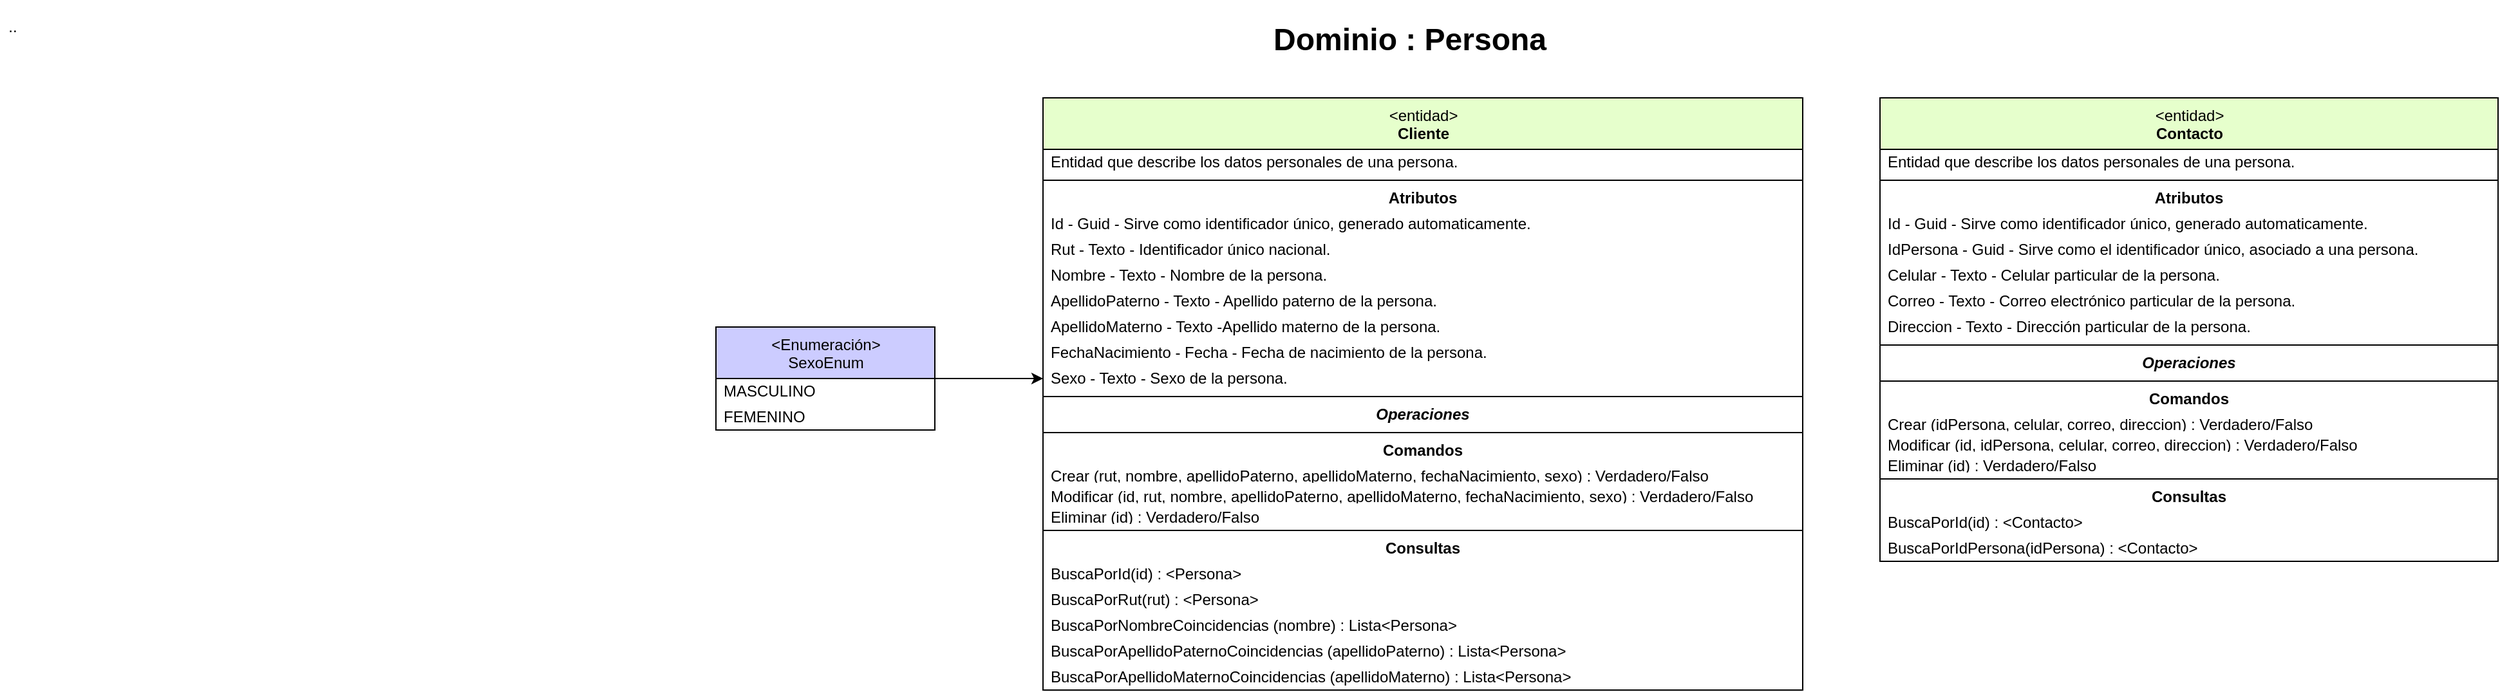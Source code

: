 <mxfile version="22.1.11" type="device">
  <diagram id="axaJpA255Qp3xF8ieOo0" name="Dominio Transitos">
    <mxGraphModel dx="2620" dy="669" grid="1" gridSize="10" guides="1" tooltips="1" connect="1" arrows="1" fold="1" page="1" pageScale="1" pageWidth="1169" pageHeight="827" math="0" shadow="0">
      <root>
        <mxCell id="0" />
        <mxCell id="1" parent="0" />
        <mxCell id="pYLswrqZYhPvGG6OncnL-1" value="&amp;lt;entidad&amp;gt;&lt;br&gt;&lt;b&gt;Cliente&lt;/b&gt;" style="swimlane;fontStyle=0;align=center;verticalAlign=top;childLayout=stackLayout;horizontal=1;startSize=40;horizontalStack=0;resizeParent=1;resizeParentMax=0;resizeLast=0;collapsible=0;marginBottom=0;html=1;fillColor=#E6FFCC;" parent="1" vertex="1">
          <mxGeometry x="-330" y="90" width="590" height="460" as="geometry" />
        </mxCell>
        <mxCell id="pYLswrqZYhPvGG6OncnL-85" value="Entidad que describe los datos personales de una persona." style="text;html=1;strokeColor=none;fillColor=none;align=left;verticalAlign=middle;spacingLeft=4;spacingRight=4;overflow=hidden;rotatable=0;points=[[0,0.5],[1,0.5]];portConstraint=eastwest;" parent="pYLswrqZYhPvGG6OncnL-1" vertex="1">
          <mxGeometry y="40" width="590" height="20" as="geometry" />
        </mxCell>
        <mxCell id="pYLswrqZYhPvGG6OncnL-84" value="" style="line;strokeWidth=1;fillColor=none;align=left;verticalAlign=middle;spacingTop=-1;spacingLeft=3;spacingRight=3;rotatable=0;labelPosition=right;points=[];portConstraint=eastwest;" parent="pYLswrqZYhPvGG6OncnL-1" vertex="1">
          <mxGeometry y="60" width="590" height="8" as="geometry" />
        </mxCell>
        <mxCell id="pYLswrqZYhPvGG6OncnL-2" value="&lt;b&gt;Atributos&lt;/b&gt;" style="text;html=1;strokeColor=none;fillColor=none;align=center;verticalAlign=middle;spacingLeft=4;spacingRight=4;overflow=hidden;rotatable=0;points=[[0,0.5],[1,0.5]];portConstraint=eastwest;" parent="pYLswrqZYhPvGG6OncnL-1" vertex="1">
          <mxGeometry y="68" width="590" height="20" as="geometry" />
        </mxCell>
        <mxCell id="JHnltL8-nJGzwgej-gKU-2" value="Id - Guid - Sirve como identificador único, generado automaticamente." style="text;html=1;strokeColor=none;fillColor=none;align=left;verticalAlign=middle;spacingLeft=4;spacingRight=4;overflow=hidden;rotatable=0;points=[[0,0.5],[1,0.5]];portConstraint=eastwest;" parent="pYLswrqZYhPvGG6OncnL-1" vertex="1">
          <mxGeometry y="88" width="590" height="20" as="geometry" />
        </mxCell>
        <mxCell id="pYLswrqZYhPvGG6OncnL-11" value="Rut - Texto - Identificador único nacional." style="text;html=1;strokeColor=none;fillColor=none;align=left;verticalAlign=middle;spacingLeft=4;spacingRight=4;overflow=hidden;rotatable=0;points=[[0,0.5],[1,0.5]];portConstraint=eastwest;" parent="pYLswrqZYhPvGG6OncnL-1" vertex="1">
          <mxGeometry y="108" width="590" height="20" as="geometry" />
        </mxCell>
        <mxCell id="EbXu0sz_ChYEm4_ZpIHF-2" value="Nombre&amp;nbsp;- Texto - Nombre de la persona." style="text;html=1;strokeColor=none;fillColor=none;align=left;verticalAlign=middle;spacingLeft=4;spacingRight=4;overflow=hidden;rotatable=0;points=[[0,0.5],[1,0.5]];portConstraint=eastwest;" vertex="1" parent="pYLswrqZYhPvGG6OncnL-1">
          <mxGeometry y="128" width="590" height="20" as="geometry" />
        </mxCell>
        <mxCell id="EbXu0sz_ChYEm4_ZpIHF-1" value="ApellidoPaterno&amp;nbsp;- Texto - Apellido paterno de la persona." style="text;html=1;strokeColor=none;fillColor=none;align=left;verticalAlign=middle;spacingLeft=4;spacingRight=4;overflow=hidden;rotatable=0;points=[[0,0.5],[1,0.5]];portConstraint=eastwest;" vertex="1" parent="pYLswrqZYhPvGG6OncnL-1">
          <mxGeometry y="148" width="590" height="20" as="geometry" />
        </mxCell>
        <mxCell id="EbXu0sz_ChYEm4_ZpIHF-5" value="ApellidoMaterno&amp;nbsp;- Texto -Apellido materno de la persona." style="text;html=1;strokeColor=none;fillColor=none;align=left;verticalAlign=middle;spacingLeft=4;spacingRight=4;overflow=hidden;rotatable=0;points=[[0,0.5],[1,0.5]];portConstraint=eastwest;" vertex="1" parent="pYLswrqZYhPvGG6OncnL-1">
          <mxGeometry y="168" width="590" height="20" as="geometry" />
        </mxCell>
        <mxCell id="EbXu0sz_ChYEm4_ZpIHF-4" value="FechaNacimiento - Fecha - Fecha de nacimiento de la persona." style="text;html=1;strokeColor=none;fillColor=none;align=left;verticalAlign=middle;spacingLeft=4;spacingRight=4;overflow=hidden;rotatable=0;points=[[0,0.5],[1,0.5]];portConstraint=eastwest;" vertex="1" parent="pYLswrqZYhPvGG6OncnL-1">
          <mxGeometry y="188" width="590" height="20" as="geometry" />
        </mxCell>
        <mxCell id="EbXu0sz_ChYEm4_ZpIHF-3" value="Sexo - Texto - Sexo de la persona." style="text;html=1;strokeColor=none;fillColor=none;align=left;verticalAlign=middle;spacingLeft=4;spacingRight=4;overflow=hidden;rotatable=0;points=[[0,0.5],[1,0.5]];portConstraint=eastwest;" vertex="1" parent="pYLswrqZYhPvGG6OncnL-1">
          <mxGeometry y="208" width="590" height="20" as="geometry" />
        </mxCell>
        <mxCell id="pYLswrqZYhPvGG6OncnL-6" value="" style="line;strokeWidth=1;fillColor=none;align=left;verticalAlign=middle;spacingTop=-1;spacingLeft=3;spacingRight=3;rotatable=0;labelPosition=right;points=[];portConstraint=eastwest;" parent="pYLswrqZYhPvGG6OncnL-1" vertex="1">
          <mxGeometry y="228" width="590" height="8" as="geometry" />
        </mxCell>
        <mxCell id="pYLswrqZYhPvGG6OncnL-7" value="&lt;b&gt;&lt;i&gt;Operaciones&lt;/i&gt;&lt;/b&gt;" style="text;html=1;strokeColor=none;fillColor=none;align=center;verticalAlign=middle;spacingLeft=4;spacingRight=4;overflow=hidden;rotatable=0;points=[[0,0.5],[1,0.5]];portConstraint=eastwest;" parent="pYLswrqZYhPvGG6OncnL-1" vertex="1">
          <mxGeometry y="236" width="590" height="20" as="geometry" />
        </mxCell>
        <mxCell id="pYLswrqZYhPvGG6OncnL-16" value="" style="line;strokeWidth=1;fillColor=none;align=left;verticalAlign=middle;spacingTop=-1;spacingLeft=3;spacingRight=3;rotatable=0;labelPosition=right;points=[];portConstraint=eastwest;" parent="pYLswrqZYhPvGG6OncnL-1" vertex="1">
          <mxGeometry y="256" width="590" height="8" as="geometry" />
        </mxCell>
        <mxCell id="pYLswrqZYhPvGG6OncnL-18" value="&lt;b&gt;Comandos&lt;/b&gt;" style="text;html=1;strokeColor=none;fillColor=none;align=center;verticalAlign=middle;spacingLeft=4;spacingRight=4;overflow=hidden;rotatable=0;points=[[0,0.5],[1,0.5]];portConstraint=eastwest;" parent="pYLswrqZYhPvGG6OncnL-1" vertex="1">
          <mxGeometry y="264" width="590" height="20" as="geometry" />
        </mxCell>
        <mxCell id="EbXu0sz_ChYEm4_ZpIHF-32" value="&lt;div&gt;Crear (rut, nombre, apellidoPaterno, apellidoMaterno, fechaNacimiento, sexo&lt;span style=&quot;background-color: initial;&quot;&gt;) : Verdadero/Falso&lt;/span&gt;&lt;/div&gt;" style="text;html=1;strokeColor=none;fillColor=none;align=left;verticalAlign=middle;spacingLeft=4;spacingRight=4;overflow=hidden;rotatable=0;points=[[0,0.5],[1,0.5]];portConstraint=eastwest;" vertex="1" parent="pYLswrqZYhPvGG6OncnL-1">
          <mxGeometry y="284" width="590" height="16" as="geometry" />
        </mxCell>
        <mxCell id="EbXu0sz_ChYEm4_ZpIHF-34" value="&lt;div&gt;Modificar (id, rut, nombre, apellidoPaterno, apellidoMaterno, fechaNacimiento, sexo&lt;span style=&quot;background-color: initial;&quot;&gt;) : Verdadero/Falso&lt;/span&gt;&lt;/div&gt;" style="text;html=1;strokeColor=none;fillColor=none;align=left;verticalAlign=middle;spacingLeft=4;spacingRight=4;overflow=hidden;rotatable=0;points=[[0,0.5],[1,0.5]];portConstraint=eastwest;" vertex="1" parent="pYLswrqZYhPvGG6OncnL-1">
          <mxGeometry y="300" width="590" height="16" as="geometry" />
        </mxCell>
        <mxCell id="EbXu0sz_ChYEm4_ZpIHF-35" value="&lt;div&gt;Eliminar (id&lt;span style=&quot;background-color: initial;&quot;&gt;) : Verdadero/Falso&lt;/span&gt;&lt;/div&gt;" style="text;html=1;strokeColor=none;fillColor=none;align=left;verticalAlign=middle;spacingLeft=4;spacingRight=4;overflow=hidden;rotatable=0;points=[[0,0.5],[1,0.5]];portConstraint=eastwest;" vertex="1" parent="pYLswrqZYhPvGG6OncnL-1">
          <mxGeometry y="316" width="590" height="16" as="geometry" />
        </mxCell>
        <mxCell id="pYLswrqZYhPvGG6OncnL-17" value="" style="line;strokeWidth=1;fillColor=none;align=left;verticalAlign=middle;spacingTop=-1;spacingLeft=3;spacingRight=3;rotatable=0;labelPosition=right;points=[];portConstraint=eastwest;" parent="pYLswrqZYhPvGG6OncnL-1" vertex="1">
          <mxGeometry y="332" width="590" height="8" as="geometry" />
        </mxCell>
        <mxCell id="pYLswrqZYhPvGG6OncnL-20" value="&lt;b&gt;Consultas&lt;/b&gt;" style="text;html=1;strokeColor=none;fillColor=none;align=center;verticalAlign=middle;spacingLeft=4;spacingRight=4;overflow=hidden;rotatable=0;points=[[0,0.5],[1,0.5]];portConstraint=eastwest;" parent="pYLswrqZYhPvGG6OncnL-1" vertex="1">
          <mxGeometry y="340" width="590" height="20" as="geometry" />
        </mxCell>
        <mxCell id="EbXu0sz_ChYEm4_ZpIHF-28" value="BuscaPorId(id) : &amp;lt;Persona&amp;gt;" style="text;html=1;strokeColor=none;fillColor=none;align=left;verticalAlign=middle;spacingLeft=4;spacingRight=4;overflow=hidden;rotatable=0;points=[[0,0.5],[1,0.5]];portConstraint=eastwest;" vertex="1" parent="pYLswrqZYhPvGG6OncnL-1">
          <mxGeometry y="360" width="590" height="20" as="geometry" />
        </mxCell>
        <mxCell id="pYLswrqZYhPvGG6OncnL-19" value="BuscaPorRut(rut) : &amp;lt;Persona&amp;gt;" style="text;html=1;strokeColor=none;fillColor=none;align=left;verticalAlign=middle;spacingLeft=4;spacingRight=4;overflow=hidden;rotatable=0;points=[[0,0.5],[1,0.5]];portConstraint=eastwest;" parent="pYLswrqZYhPvGG6OncnL-1" vertex="1">
          <mxGeometry y="380" width="590" height="20" as="geometry" />
        </mxCell>
        <mxCell id="jItyzTxoOIZ2TyoVM4FB-1" value="BuscaPorNombreCoincidencias (nombre) : Lista&amp;lt;Persona&amp;gt;" style="text;html=1;strokeColor=none;fillColor=none;align=left;verticalAlign=middle;spacingLeft=4;spacingRight=4;overflow=hidden;rotatable=0;points=[[0,0.5],[1,0.5]];portConstraint=eastwest;" parent="pYLswrqZYhPvGG6OncnL-1" vertex="1">
          <mxGeometry y="400" width="590" height="20" as="geometry" />
        </mxCell>
        <mxCell id="EbXu0sz_ChYEm4_ZpIHF-30" value="BuscaPorApellidoPaternoCoincidencias (apellidoPaterno) : Lista&amp;lt;Persona&amp;gt;" style="text;html=1;strokeColor=none;fillColor=none;align=left;verticalAlign=middle;spacingLeft=4;spacingRight=4;overflow=hidden;rotatable=0;points=[[0,0.5],[1,0.5]];portConstraint=eastwest;" vertex="1" parent="pYLswrqZYhPvGG6OncnL-1">
          <mxGeometry y="420" width="590" height="20" as="geometry" />
        </mxCell>
        <mxCell id="EbXu0sz_ChYEm4_ZpIHF-31" value="BuscaPorApellidoMaternoCoincidencias (apellidoMaterno) : Lista&amp;lt;Persona&amp;gt;" style="text;html=1;strokeColor=none;fillColor=none;align=left;verticalAlign=middle;spacingLeft=4;spacingRight=4;overflow=hidden;rotatable=0;points=[[0,0.5],[1,0.5]];portConstraint=eastwest;" vertex="1" parent="pYLswrqZYhPvGG6OncnL-1">
          <mxGeometry y="440" width="590" height="20" as="geometry" />
        </mxCell>
        <mxCell id="pYLswrqZYhPvGG6OncnL-24" value="&lt;h1&gt;&lt;b&gt;&lt;font style=&quot;font-size: 24px;&quot;&gt;Dominio : Persona&lt;/font&gt;&lt;/b&gt;&lt;/h1&gt;" style="text;html=1;strokeColor=none;fillColor=none;align=center;verticalAlign=middle;whiteSpace=wrap;rounded=0;" parent="1" vertex="1">
          <mxGeometry x="-200" y="30" width="310" height="30" as="geometry" />
        </mxCell>
        <mxCell id="sDX3-OLwFtqE5IQQ1U1f-1" value=".." style="text;html=1;strokeColor=none;fillColor=none;align=center;verticalAlign=middle;whiteSpace=wrap;rounded=0;" parent="1" vertex="1">
          <mxGeometry x="-1140" y="20" width="20" height="30" as="geometry" />
        </mxCell>
        <mxCell id="ojsnW5uk8s9jWQKCF5yM-29" style="edgeStyle=orthogonalEdgeStyle;rounded=0;orthogonalLoop=1;jettySize=auto;html=1;entryX=0;entryY=0.5;entryDx=0;entryDy=0;" parent="1" source="ojsnW5uk8s9jWQKCF5yM-25" target="EbXu0sz_ChYEm4_ZpIHF-3" edge="1">
          <mxGeometry relative="1" as="geometry">
            <mxPoint x="-814.34" y="539.46" as="targetPoint" />
          </mxGeometry>
        </mxCell>
        <mxCell id="ojsnW5uk8s9jWQKCF5yM-25" value="&amp;lt;Enumeración&amp;gt;&lt;br&gt;SexoEnum" style="swimlane;fontStyle=0;align=center;verticalAlign=top;childLayout=stackLayout;horizontal=1;startSize=40;horizontalStack=0;resizeParent=1;resizeParentMax=0;resizeLast=0;collapsible=0;marginBottom=0;html=1;fillColor=#CCCCFF;" parent="1" vertex="1">
          <mxGeometry x="-584" y="268" width="170" height="80" as="geometry" />
        </mxCell>
        <mxCell id="EbXu0sz_ChYEm4_ZpIHF-63" value="MASCULINO" style="text;html=1;strokeColor=none;fillColor=none;align=left;verticalAlign=middle;spacingLeft=4;spacingRight=4;overflow=hidden;rotatable=0;points=[[0,0.5],[1,0.5]];portConstraint=eastwest;" vertex="1" parent="ojsnW5uk8s9jWQKCF5yM-25">
          <mxGeometry y="40" width="170" height="20" as="geometry" />
        </mxCell>
        <mxCell id="EbXu0sz_ChYEm4_ZpIHF-64" value="FEMENINO" style="text;html=1;strokeColor=none;fillColor=none;align=left;verticalAlign=middle;spacingLeft=4;spacingRight=4;overflow=hidden;rotatable=0;points=[[0,0.5],[1,0.5]];portConstraint=eastwest;" vertex="1" parent="ojsnW5uk8s9jWQKCF5yM-25">
          <mxGeometry y="60" width="170" height="20" as="geometry" />
        </mxCell>
        <mxCell id="EbXu0sz_ChYEm4_ZpIHF-36" value="&amp;lt;entidad&amp;gt;&lt;br&gt;&lt;b&gt;Contacto&lt;/b&gt;" style="swimlane;fontStyle=0;align=center;verticalAlign=top;childLayout=stackLayout;horizontal=1;startSize=40;horizontalStack=0;resizeParent=1;resizeParentMax=0;resizeLast=0;collapsible=0;marginBottom=0;html=1;fillColor=#E6FFCC;" vertex="1" parent="1">
          <mxGeometry x="320" y="90" width="480" height="360" as="geometry" />
        </mxCell>
        <mxCell id="EbXu0sz_ChYEm4_ZpIHF-37" value="Entidad que describe los datos personales de una persona." style="text;html=1;strokeColor=none;fillColor=none;align=left;verticalAlign=middle;spacingLeft=4;spacingRight=4;overflow=hidden;rotatable=0;points=[[0,0.5],[1,0.5]];portConstraint=eastwest;" vertex="1" parent="EbXu0sz_ChYEm4_ZpIHF-36">
          <mxGeometry y="40" width="480" height="20" as="geometry" />
        </mxCell>
        <mxCell id="EbXu0sz_ChYEm4_ZpIHF-38" value="" style="line;strokeWidth=1;fillColor=none;align=left;verticalAlign=middle;spacingTop=-1;spacingLeft=3;spacingRight=3;rotatable=0;labelPosition=right;points=[];portConstraint=eastwest;" vertex="1" parent="EbXu0sz_ChYEm4_ZpIHF-36">
          <mxGeometry y="60" width="480" height="8" as="geometry" />
        </mxCell>
        <mxCell id="EbXu0sz_ChYEm4_ZpIHF-39" value="&lt;b&gt;Atributos&lt;/b&gt;" style="text;html=1;strokeColor=none;fillColor=none;align=center;verticalAlign=middle;spacingLeft=4;spacingRight=4;overflow=hidden;rotatable=0;points=[[0,0.5],[1,0.5]];portConstraint=eastwest;" vertex="1" parent="EbXu0sz_ChYEm4_ZpIHF-36">
          <mxGeometry y="68" width="480" height="20" as="geometry" />
        </mxCell>
        <mxCell id="EbXu0sz_ChYEm4_ZpIHF-40" value="Id - Guid&amp;nbsp;- Sirve como identificador único, generado automaticamente." style="text;html=1;strokeColor=none;fillColor=none;align=left;verticalAlign=middle;spacingLeft=4;spacingRight=4;overflow=hidden;rotatable=0;points=[[0,0.5],[1,0.5]];portConstraint=eastwest;" vertex="1" parent="EbXu0sz_ChYEm4_ZpIHF-36">
          <mxGeometry y="88" width="480" height="20" as="geometry" />
        </mxCell>
        <mxCell id="EbXu0sz_ChYEm4_ZpIHF-61" value="IdPersona - Guid - Sirve como el identificador único, asociado a una persona." style="text;html=1;strokeColor=none;fillColor=none;align=left;verticalAlign=middle;spacingLeft=4;spacingRight=4;overflow=hidden;rotatable=0;points=[[0,0.5],[1,0.5]];portConstraint=eastwest;" vertex="1" parent="EbXu0sz_ChYEm4_ZpIHF-36">
          <mxGeometry y="108" width="480" height="20" as="geometry" />
        </mxCell>
        <mxCell id="EbXu0sz_ChYEm4_ZpIHF-65" value="Celular - Texto - Celular particular de la persona." style="text;html=1;strokeColor=none;fillColor=none;align=left;verticalAlign=middle;spacingLeft=4;spacingRight=4;overflow=hidden;rotatable=0;points=[[0,0.5],[1,0.5]];portConstraint=eastwest;" vertex="1" parent="EbXu0sz_ChYEm4_ZpIHF-36">
          <mxGeometry y="128" width="480" height="20" as="geometry" />
        </mxCell>
        <mxCell id="EbXu0sz_ChYEm4_ZpIHF-67" value="Correo - Texto - Correo electrónico particular de la persona." style="text;html=1;strokeColor=none;fillColor=none;align=left;verticalAlign=middle;spacingLeft=4;spacingRight=4;overflow=hidden;rotatable=0;points=[[0,0.5],[1,0.5]];portConstraint=eastwest;" vertex="1" parent="EbXu0sz_ChYEm4_ZpIHF-36">
          <mxGeometry y="148" width="480" height="20" as="geometry" />
        </mxCell>
        <mxCell id="EbXu0sz_ChYEm4_ZpIHF-66" value="Direccion - Texto - Dirección particular de la persona." style="text;html=1;strokeColor=none;fillColor=none;align=left;verticalAlign=middle;spacingLeft=4;spacingRight=4;overflow=hidden;rotatable=0;points=[[0,0.5],[1,0.5]];portConstraint=eastwest;" vertex="1" parent="EbXu0sz_ChYEm4_ZpIHF-36">
          <mxGeometry y="168" width="480" height="20" as="geometry" />
        </mxCell>
        <mxCell id="EbXu0sz_ChYEm4_ZpIHF-47" value="" style="line;strokeWidth=1;fillColor=none;align=left;verticalAlign=middle;spacingTop=-1;spacingLeft=3;spacingRight=3;rotatable=0;labelPosition=right;points=[];portConstraint=eastwest;" vertex="1" parent="EbXu0sz_ChYEm4_ZpIHF-36">
          <mxGeometry y="188" width="480" height="8" as="geometry" />
        </mxCell>
        <mxCell id="EbXu0sz_ChYEm4_ZpIHF-48" value="&lt;b&gt;&lt;i&gt;Operaciones&lt;/i&gt;&lt;/b&gt;" style="text;html=1;strokeColor=none;fillColor=none;align=center;verticalAlign=middle;spacingLeft=4;spacingRight=4;overflow=hidden;rotatable=0;points=[[0,0.5],[1,0.5]];portConstraint=eastwest;" vertex="1" parent="EbXu0sz_ChYEm4_ZpIHF-36">
          <mxGeometry y="196" width="480" height="20" as="geometry" />
        </mxCell>
        <mxCell id="EbXu0sz_ChYEm4_ZpIHF-49" value="" style="line;strokeWidth=1;fillColor=none;align=left;verticalAlign=middle;spacingTop=-1;spacingLeft=3;spacingRight=3;rotatable=0;labelPosition=right;points=[];portConstraint=eastwest;" vertex="1" parent="EbXu0sz_ChYEm4_ZpIHF-36">
          <mxGeometry y="216" width="480" height="8" as="geometry" />
        </mxCell>
        <mxCell id="EbXu0sz_ChYEm4_ZpIHF-50" value="&lt;b&gt;Comandos&lt;/b&gt;" style="text;html=1;strokeColor=none;fillColor=none;align=center;verticalAlign=middle;spacingLeft=4;spacingRight=4;overflow=hidden;rotatable=0;points=[[0,0.5],[1,0.5]];portConstraint=eastwest;" vertex="1" parent="EbXu0sz_ChYEm4_ZpIHF-36">
          <mxGeometry y="224" width="480" height="20" as="geometry" />
        </mxCell>
        <mxCell id="EbXu0sz_ChYEm4_ZpIHF-51" value="&lt;div&gt;Crear (idPersona, celular, correo, direccion&lt;span style=&quot;background-color: initial;&quot;&gt;) : Verdadero/Falso&lt;/span&gt;&lt;/div&gt;" style="text;html=1;strokeColor=none;fillColor=none;align=left;verticalAlign=middle;spacingLeft=4;spacingRight=4;overflow=hidden;rotatable=0;points=[[0,0.5],[1,0.5]];portConstraint=eastwest;" vertex="1" parent="EbXu0sz_ChYEm4_ZpIHF-36">
          <mxGeometry y="244" width="480" height="16" as="geometry" />
        </mxCell>
        <mxCell id="EbXu0sz_ChYEm4_ZpIHF-52" value="&lt;div&gt;Modificar (id, idPersona, celular, correo, direccion&lt;span style=&quot;background-color: initial;&quot;&gt;) : Verdadero/Falso&lt;/span&gt;&lt;/div&gt;" style="text;html=1;strokeColor=none;fillColor=none;align=left;verticalAlign=middle;spacingLeft=4;spacingRight=4;overflow=hidden;rotatable=0;points=[[0,0.5],[1,0.5]];portConstraint=eastwest;" vertex="1" parent="EbXu0sz_ChYEm4_ZpIHF-36">
          <mxGeometry y="260" width="480" height="16" as="geometry" />
        </mxCell>
        <mxCell id="EbXu0sz_ChYEm4_ZpIHF-53" value="&lt;div&gt;Eliminar (id&lt;span style=&quot;background-color: initial;&quot;&gt;) : Verdadero/Falso&lt;/span&gt;&lt;/div&gt;" style="text;html=1;strokeColor=none;fillColor=none;align=left;verticalAlign=middle;spacingLeft=4;spacingRight=4;overflow=hidden;rotatable=0;points=[[0,0.5],[1,0.5]];portConstraint=eastwest;" vertex="1" parent="EbXu0sz_ChYEm4_ZpIHF-36">
          <mxGeometry y="276" width="480" height="16" as="geometry" />
        </mxCell>
        <mxCell id="EbXu0sz_ChYEm4_ZpIHF-54" value="" style="line;strokeWidth=1;fillColor=none;align=left;verticalAlign=middle;spacingTop=-1;spacingLeft=3;spacingRight=3;rotatable=0;labelPosition=right;points=[];portConstraint=eastwest;" vertex="1" parent="EbXu0sz_ChYEm4_ZpIHF-36">
          <mxGeometry y="292" width="480" height="8" as="geometry" />
        </mxCell>
        <mxCell id="EbXu0sz_ChYEm4_ZpIHF-55" value="&lt;b&gt;Consultas&lt;/b&gt;" style="text;html=1;strokeColor=none;fillColor=none;align=center;verticalAlign=middle;spacingLeft=4;spacingRight=4;overflow=hidden;rotatable=0;points=[[0,0.5],[1,0.5]];portConstraint=eastwest;" vertex="1" parent="EbXu0sz_ChYEm4_ZpIHF-36">
          <mxGeometry y="300" width="480" height="20" as="geometry" />
        </mxCell>
        <mxCell id="EbXu0sz_ChYEm4_ZpIHF-56" value="BuscaPorId(id) : &amp;lt;Contacto&amp;gt;" style="text;html=1;strokeColor=none;fillColor=none;align=left;verticalAlign=middle;spacingLeft=4;spacingRight=4;overflow=hidden;rotatable=0;points=[[0,0.5],[1,0.5]];portConstraint=eastwest;" vertex="1" parent="EbXu0sz_ChYEm4_ZpIHF-36">
          <mxGeometry y="320" width="480" height="20" as="geometry" />
        </mxCell>
        <mxCell id="EbXu0sz_ChYEm4_ZpIHF-57" value="BuscaPorIdPersona(idPersona) : &amp;lt;Contacto&amp;gt;" style="text;html=1;strokeColor=none;fillColor=none;align=left;verticalAlign=middle;spacingLeft=4;spacingRight=4;overflow=hidden;rotatable=0;points=[[0,0.5],[1,0.5]];portConstraint=eastwest;" vertex="1" parent="EbXu0sz_ChYEm4_ZpIHF-36">
          <mxGeometry y="340" width="480" height="20" as="geometry" />
        </mxCell>
      </root>
    </mxGraphModel>
  </diagram>
</mxfile>
